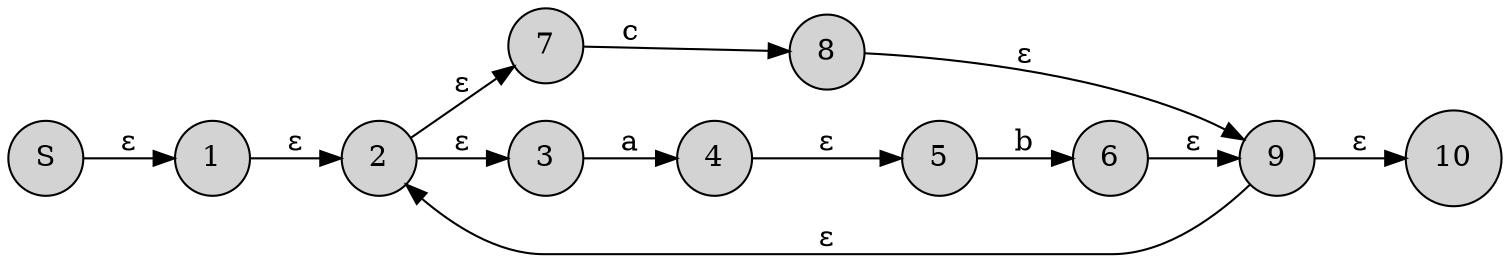 
digraph {
rankdir=LR;
node [shape = circle; style = filled;];
0->1[label="ε"];
5->6[label="b"];
4->5[label="ε"];
7->8[label="c"];
2->3[label="ε"];
2->7[label="ε"];
6->9[label="ε"];
8->9[label="ε"];
1->2[label="ε"];
9->2[label="ε"];
9->10[label="ε"];
3->4[label="a"];
1 [label="1";]
10 [label="10";]
2 [label="2";]
9 [label="9";]
3 [label="3";]
4 [label="4";]
5 [label="5";]
6 [label="6";]
7 [label="7";]
8 [label="8";]
0 [label="S";]
}


